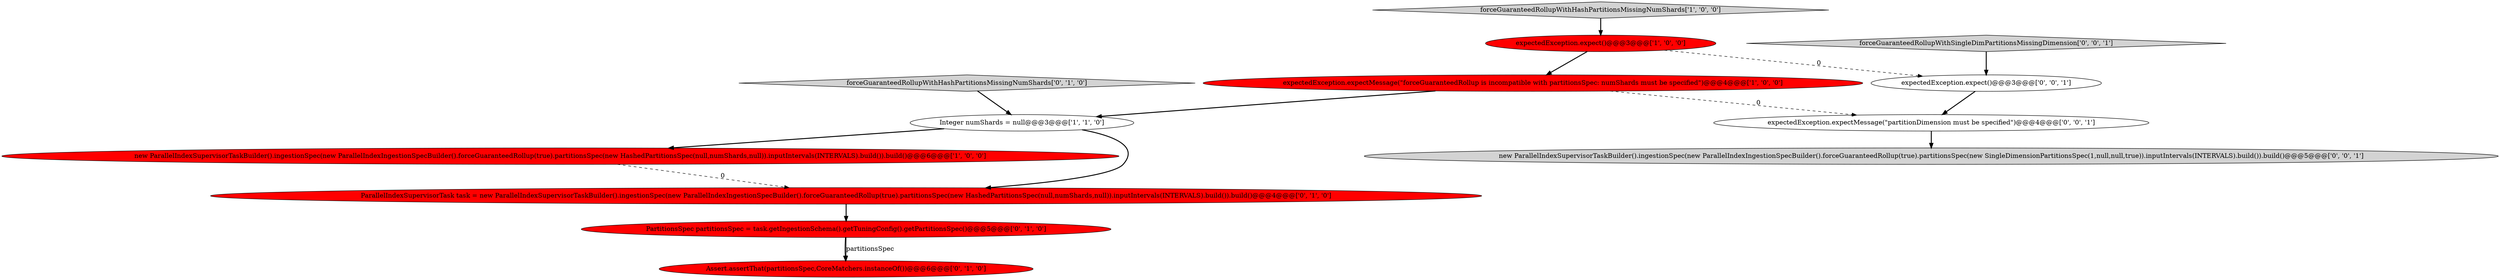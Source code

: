 digraph {
6 [style = filled, label = "forceGuaranteedRollupWithHashPartitionsMissingNumShards['0', '1', '0']", fillcolor = lightgray, shape = diamond image = "AAA0AAABBB2BBB"];
1 [style = filled, label = "expectedException.expect()@@@3@@@['1', '0', '0']", fillcolor = red, shape = ellipse image = "AAA1AAABBB1BBB"];
0 [style = filled, label = "forceGuaranteedRollupWithHashPartitionsMissingNumShards['1', '0', '0']", fillcolor = lightgray, shape = diamond image = "AAA0AAABBB1BBB"];
2 [style = filled, label = "expectedException.expectMessage(\"forceGuaranteedRollup is incompatible with partitionsSpec: numShards must be specified\")@@@4@@@['1', '0', '0']", fillcolor = red, shape = ellipse image = "AAA1AAABBB1BBB"];
11 [style = filled, label = "expectedException.expectMessage(\"partitionDimension must be specified\")@@@4@@@['0', '0', '1']", fillcolor = white, shape = ellipse image = "AAA0AAABBB3BBB"];
5 [style = filled, label = "PartitionsSpec partitionsSpec = task.getIngestionSchema().getTuningConfig().getPartitionsSpec()@@@5@@@['0', '1', '0']", fillcolor = red, shape = ellipse image = "AAA1AAABBB2BBB"];
10 [style = filled, label = "forceGuaranteedRollupWithSingleDimPartitionsMissingDimension['0', '0', '1']", fillcolor = lightgray, shape = diamond image = "AAA0AAABBB3BBB"];
4 [style = filled, label = "new ParallelIndexSupervisorTaskBuilder().ingestionSpec(new ParallelIndexIngestionSpecBuilder().forceGuaranteedRollup(true).partitionsSpec(new HashedPartitionsSpec(null,numShards,null)).inputIntervals(INTERVALS).build()).build()@@@6@@@['1', '0', '0']", fillcolor = red, shape = ellipse image = "AAA1AAABBB1BBB"];
8 [style = filled, label = "Assert.assertThat(partitionsSpec,CoreMatchers.instanceOf())@@@6@@@['0', '1', '0']", fillcolor = red, shape = ellipse image = "AAA1AAABBB2BBB"];
12 [style = filled, label = "new ParallelIndexSupervisorTaskBuilder().ingestionSpec(new ParallelIndexIngestionSpecBuilder().forceGuaranteedRollup(true).partitionsSpec(new SingleDimensionPartitionsSpec(1,null,null,true)).inputIntervals(INTERVALS).build()).build()@@@5@@@['0', '0', '1']", fillcolor = lightgray, shape = ellipse image = "AAA0AAABBB3BBB"];
7 [style = filled, label = "ParallelIndexSupervisorTask task = new ParallelIndexSupervisorTaskBuilder().ingestionSpec(new ParallelIndexIngestionSpecBuilder().forceGuaranteedRollup(true).partitionsSpec(new HashedPartitionsSpec(null,numShards,null)).inputIntervals(INTERVALS).build()).build()@@@4@@@['0', '1', '0']", fillcolor = red, shape = ellipse image = "AAA1AAABBB2BBB"];
3 [style = filled, label = "Integer numShards = null@@@3@@@['1', '1', '0']", fillcolor = white, shape = ellipse image = "AAA0AAABBB1BBB"];
9 [style = filled, label = "expectedException.expect()@@@3@@@['0', '0', '1']", fillcolor = white, shape = ellipse image = "AAA0AAABBB3BBB"];
6->3 [style = bold, label=""];
5->8 [style = bold, label=""];
1->9 [style = dashed, label="0"];
2->11 [style = dashed, label="0"];
1->2 [style = bold, label=""];
7->5 [style = bold, label=""];
11->12 [style = bold, label=""];
10->9 [style = bold, label=""];
9->11 [style = bold, label=""];
3->7 [style = bold, label=""];
5->8 [style = solid, label="partitionsSpec"];
4->7 [style = dashed, label="0"];
3->4 [style = bold, label=""];
0->1 [style = bold, label=""];
2->3 [style = bold, label=""];
}
